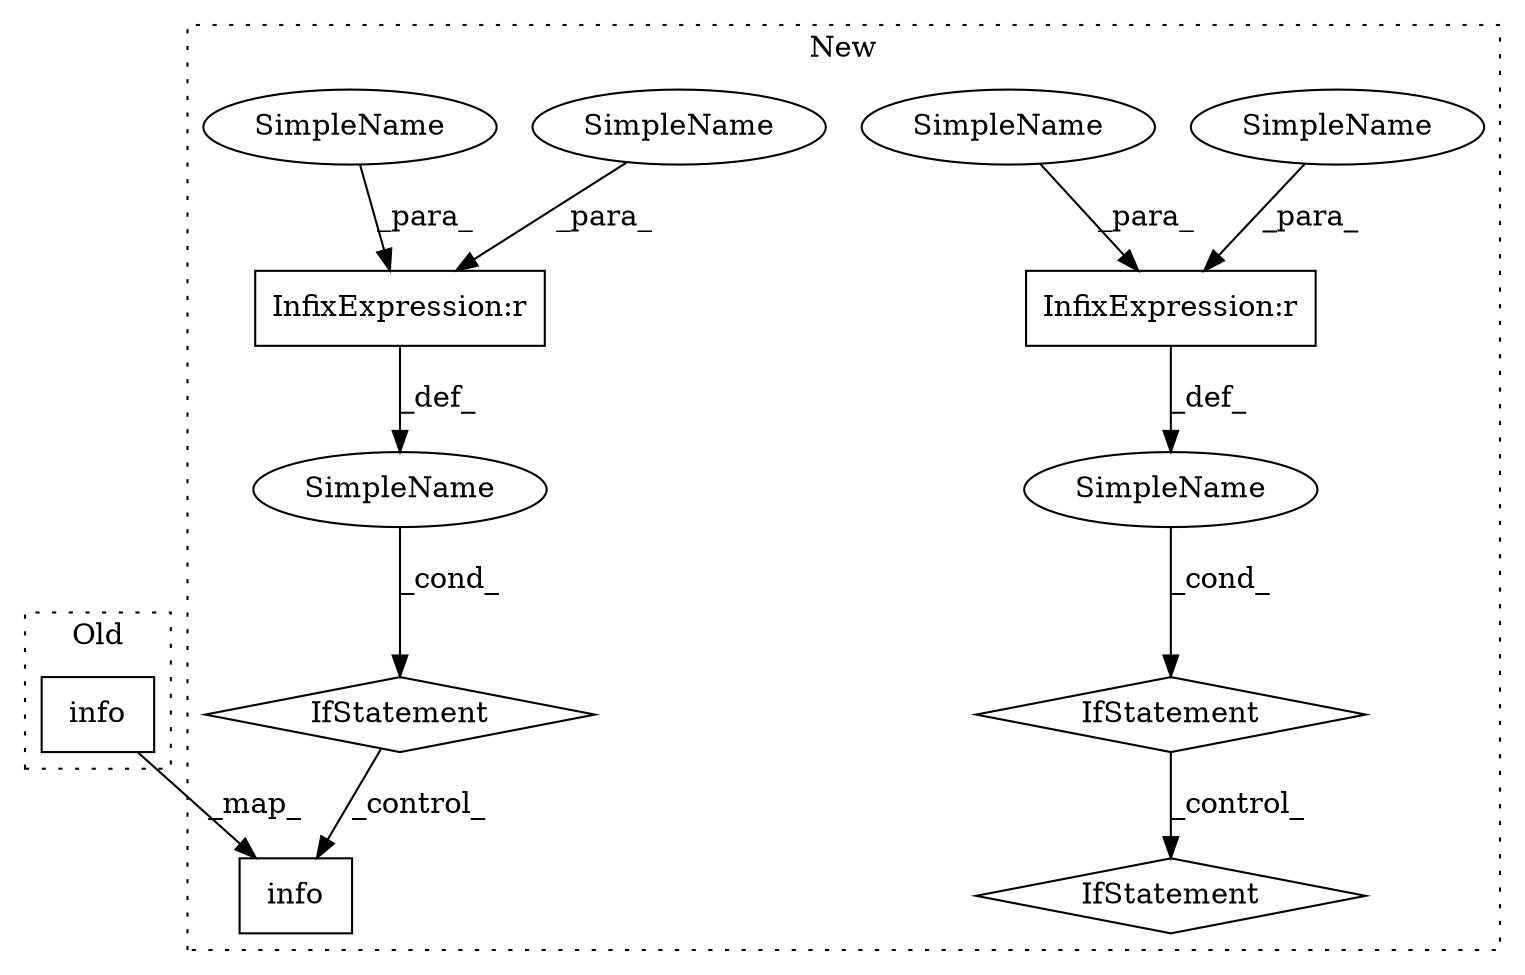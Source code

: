 digraph G {
subgraph cluster0 {
1 [label="info" a="32" s="4846,4900" l="5,1" shape="box"];
label = "Old";
style="dotted";
}
subgraph cluster1 {
2 [label="info" a="32" s="4908,4962" l="5,1" shape="box"];
3 [label="IfStatement" a="25" s="4862,4888" l="4,2" shape="diamond"];
4 [label="SimpleName" a="42" s="" l="" shape="ellipse"];
5 [label="InfixExpression:r" a="27" s="4880" l="4" shape="box"];
6 [label="InfixExpression:r" a="27" s="5949" l="4" shape="box"];
7 [label="IfStatement" a="25" s="5931,5957" l="4,2" shape="diamond"];
8 [label="IfStatement" a="25" s="6364,6384" l="4,2" shape="diamond"];
9 [label="SimpleName" a="42" s="" l="" shape="ellipse"];
10 [label="SimpleName" a="42" s="5935" l="14" shape="ellipse"];
11 [label="SimpleName" a="42" s="4866" l="14" shape="ellipse"];
12 [label="SimpleName" a="42" s="4884" l="4" shape="ellipse"];
13 [label="SimpleName" a="42" s="5953" l="4" shape="ellipse"];
label = "New";
style="dotted";
}
1 -> 2 [label="_map_"];
3 -> 2 [label="_control_"];
4 -> 3 [label="_cond_"];
5 -> 4 [label="_def_"];
6 -> 9 [label="_def_"];
7 -> 8 [label="_control_"];
9 -> 7 [label="_cond_"];
10 -> 6 [label="_para_"];
11 -> 5 [label="_para_"];
12 -> 5 [label="_para_"];
13 -> 6 [label="_para_"];
}